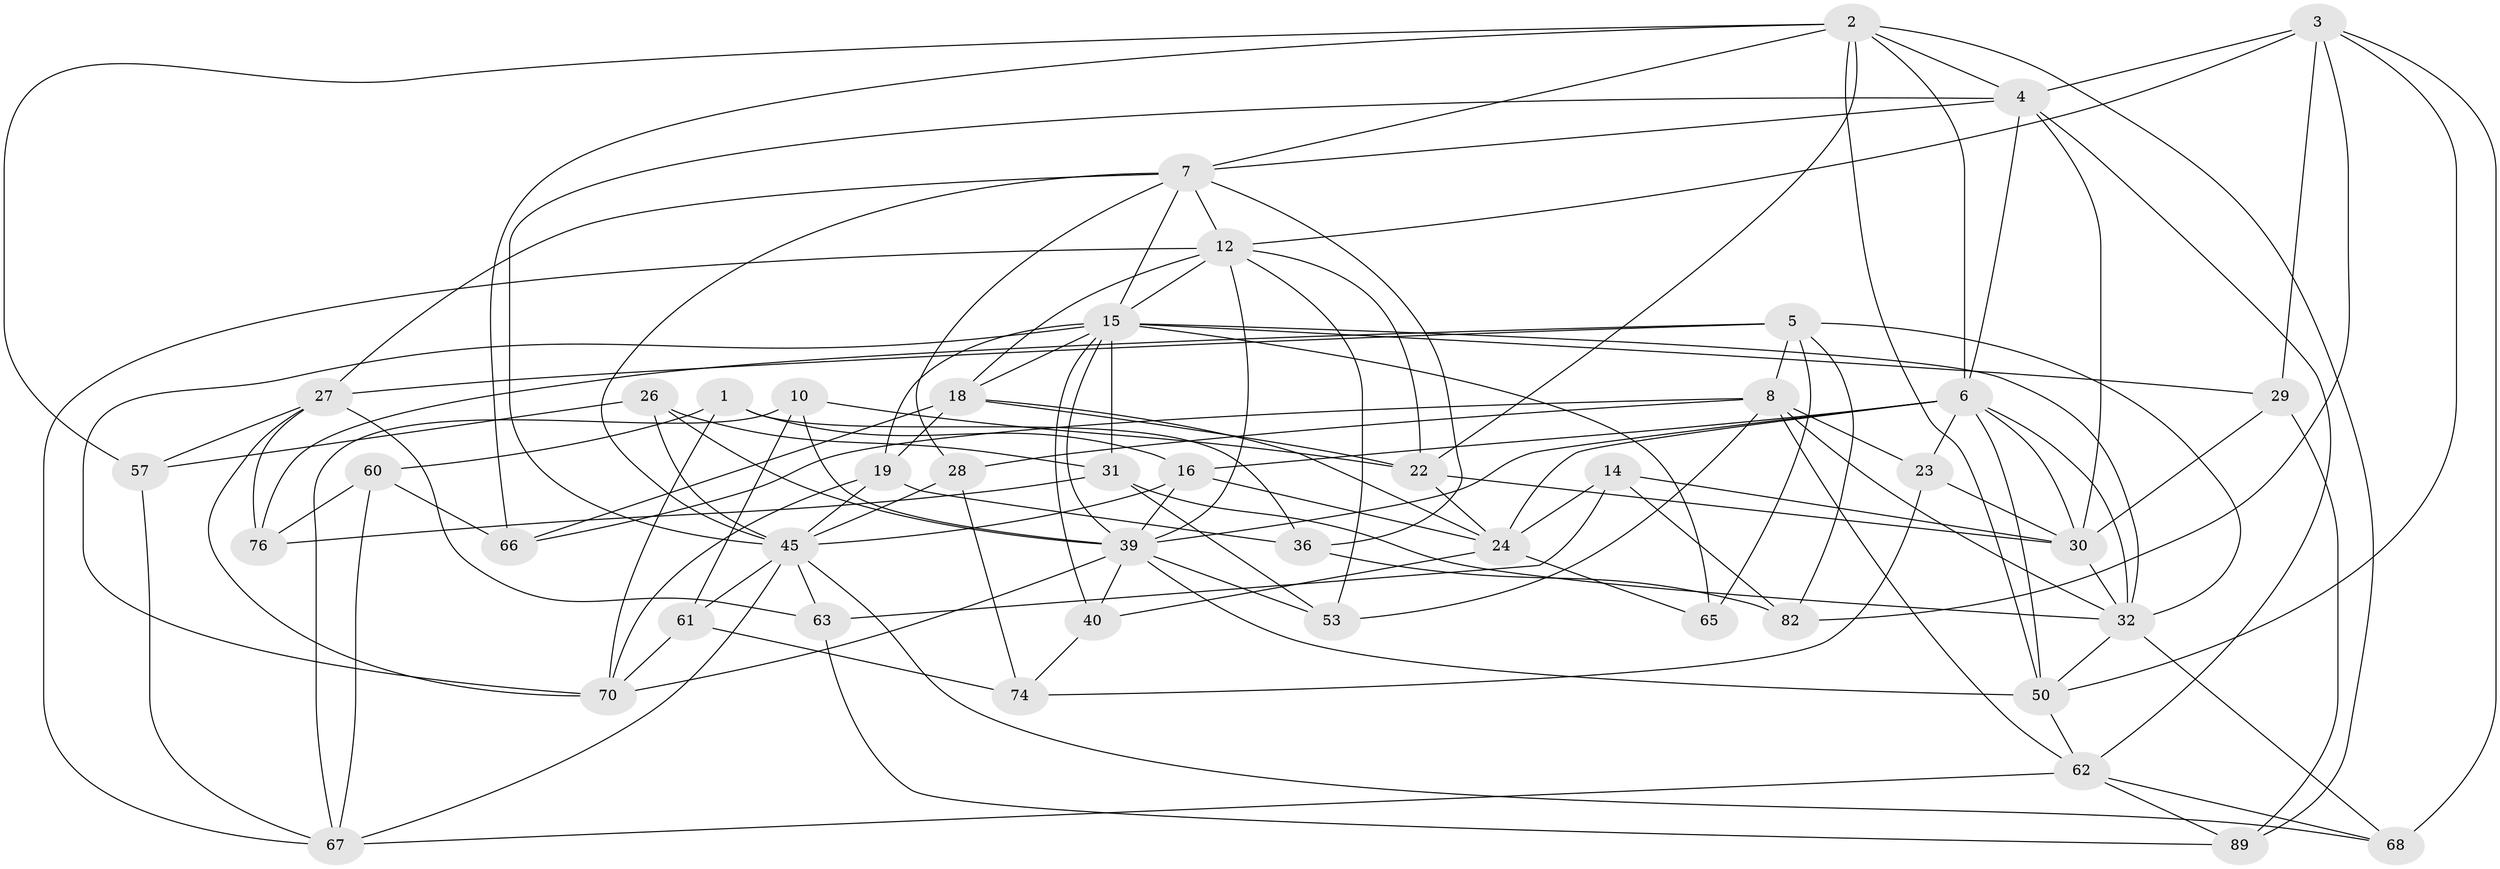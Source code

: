 // original degree distribution, {4: 1.0}
// Generated by graph-tools (version 1.1) at 2025/16/03/09/25 04:16:15]
// undirected, 45 vertices, 126 edges
graph export_dot {
graph [start="1"]
  node [color=gray90,style=filled];
  1;
  2 [super="+11+21"];
  3 [super="+20"];
  4 [super="+9+33"];
  5 [super="+75"];
  6 [super="+25+91+38"];
  7 [super="+84+17"];
  8 [super="+83+49"];
  10;
  12 [super="+13+73"];
  14;
  15 [super="+46+34"];
  16 [super="+55"];
  18 [super="+47"];
  19 [super="+90"];
  22 [super="+54"];
  23 [super="+78"];
  24 [super="+42+35"];
  26;
  27 [super="+88"];
  28;
  29;
  30 [super="+37+44"];
  31 [super="+87"];
  32 [super="+58+85"];
  36;
  39 [super="+41+43"];
  40;
  45 [super="+59+48+64"];
  50 [super="+52"];
  53;
  57;
  60;
  61;
  62 [super="+71"];
  63;
  65;
  66;
  67 [super="+77"];
  68;
  70 [super="+79"];
  74;
  76;
  82;
  89;
  1 -- 36;
  1 -- 60;
  1 -- 70;
  1 -- 16;
  2 -- 89;
  2 -- 57;
  2 -- 22;
  2 -- 66;
  2 -- 4;
  2 -- 50;
  2 -- 7;
  2 -- 6;
  3 -- 12;
  3 -- 82;
  3 -- 50;
  3 -- 4;
  3 -- 29;
  3 -- 68;
  4 -- 62;
  4 -- 45;
  4 -- 7;
  4 -- 6 [weight=2];
  4 -- 30;
  5 -- 65;
  5 -- 82;
  5 -- 27;
  5 -- 76;
  5 -- 8;
  5 -- 32;
  6 -- 16 [weight=2];
  6 -- 50;
  6 -- 30;
  6 -- 39;
  6 -- 32;
  6 -- 23;
  6 -- 24 [weight=2];
  7 -- 36;
  7 -- 27;
  7 -- 28;
  7 -- 15;
  7 -- 45;
  7 -- 12;
  8 -- 23 [weight=2];
  8 -- 53;
  8 -- 28;
  8 -- 32;
  8 -- 66;
  8 -- 62;
  10 -- 61;
  10 -- 39;
  10 -- 67;
  10 -- 22;
  12 -- 18;
  12 -- 67;
  12 -- 53;
  12 -- 15;
  12 -- 22;
  12 -- 39;
  14 -- 82;
  14 -- 63;
  14 -- 30;
  14 -- 24;
  15 -- 65 [weight=2];
  15 -- 70;
  15 -- 31 [weight=2];
  15 -- 19 [weight=2];
  15 -- 18;
  15 -- 32;
  15 -- 40;
  15 -- 29;
  15 -- 39;
  16 -- 24;
  16 -- 39;
  16 -- 45;
  18 -- 24;
  18 -- 22;
  18 -- 66;
  18 -- 19;
  19 -- 36;
  19 -- 70;
  19 -- 45;
  22 -- 24;
  22 -- 30;
  23 -- 74;
  23 -- 30 [weight=2];
  24 -- 40;
  24 -- 65;
  26 -- 57;
  26 -- 31;
  26 -- 45;
  26 -- 39;
  27 -- 76;
  27 -- 63;
  27 -- 57;
  27 -- 70;
  28 -- 45;
  28 -- 74;
  29 -- 89;
  29 -- 30;
  30 -- 32;
  31 -- 53;
  31 -- 76;
  31 -- 32;
  32 -- 50;
  32 -- 68;
  36 -- 82;
  39 -- 70;
  39 -- 50;
  39 -- 53;
  39 -- 40;
  40 -- 74;
  45 -- 67;
  45 -- 68;
  45 -- 63;
  45 -- 61;
  50 -- 62;
  57 -- 67;
  60 -- 67;
  60 -- 66;
  60 -- 76;
  61 -- 74;
  61 -- 70;
  62 -- 68;
  62 -- 89;
  62 -- 67;
  63 -- 89;
}
